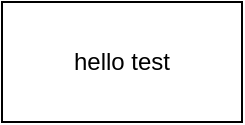 <mxfile version="13.10.0" type="embed">
    <diagram id="9PoonXcYpyzI8U_sx3c3" name="Page-1">
        <mxGraphModel dx="935" dy="686" grid="1" gridSize="10" guides="1" tooltips="1" connect="1" arrows="1" fold="1" page="1" pageScale="1" pageWidth="850" pageHeight="1100" math="0" shadow="0">
            <root>
                <mxCell id="0"/>
                <mxCell id="1" parent="0"/>
                <mxCell id="2" value="hello test" style="rounded=0;whiteSpace=wrap;html=1;" vertex="1" parent="1">
                    <mxGeometry x="180" y="140" width="120" height="60" as="geometry"/>
                </mxCell>
            </root>
        </mxGraphModel>
    </diagram>
</mxfile>